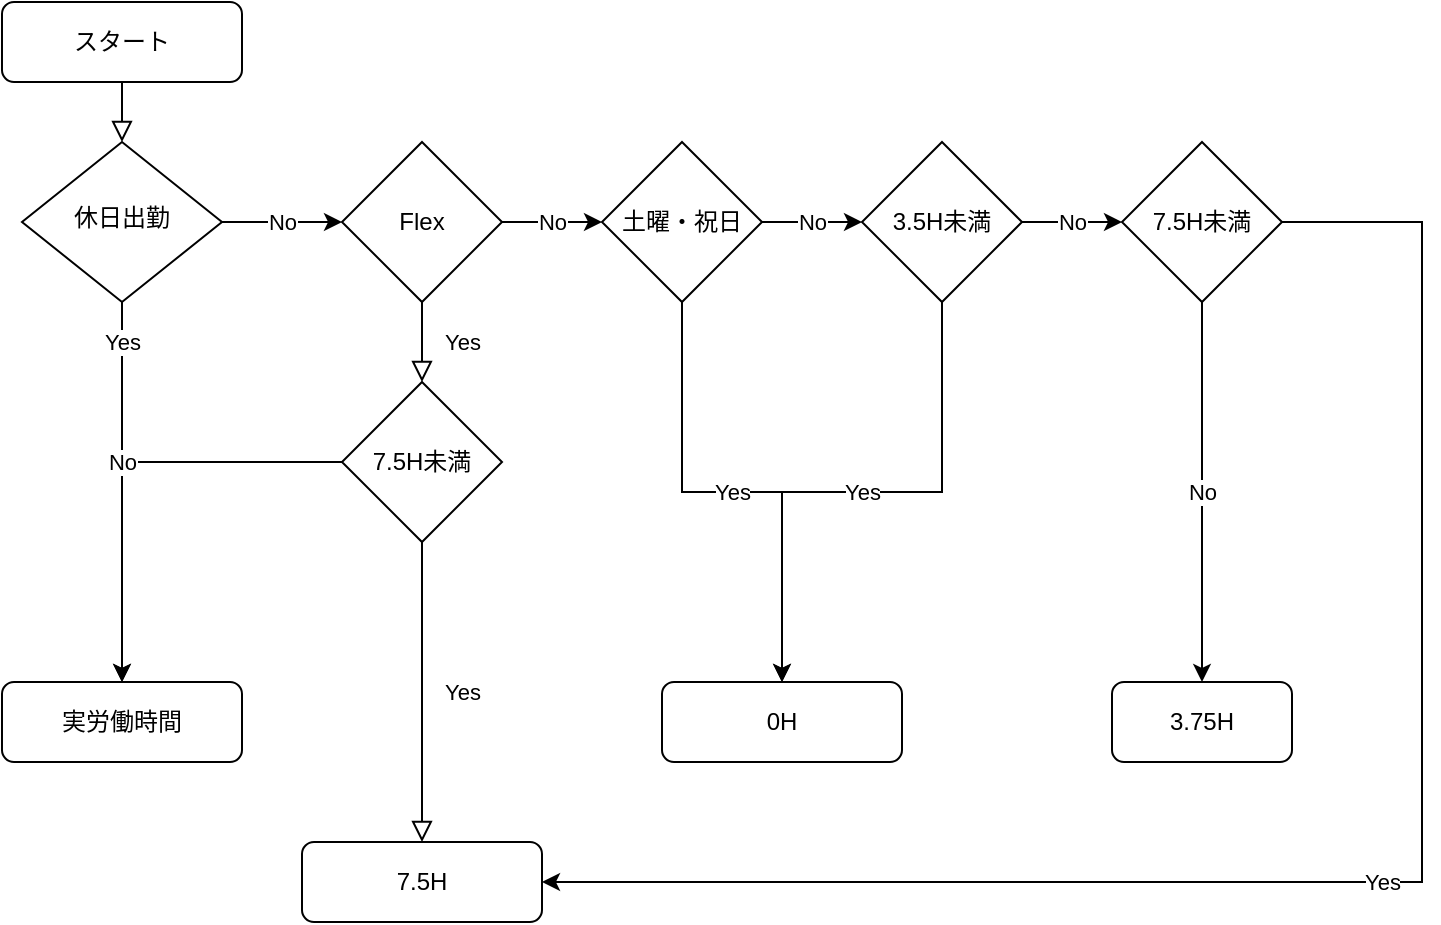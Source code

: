 <mxfile version="14.4.2" type="github">
  <diagram id="C5RBs43oDa-KdzZeNtuy" name="Page-1">
    <mxGraphModel dx="1303" dy="1149" grid="1" gridSize="10" guides="1" tooltips="1" connect="1" arrows="1" fold="1" page="1" pageScale="1" pageWidth="827" pageHeight="1169" math="0" shadow="0">
      <root>
        <mxCell id="WIyWlLk6GJQsqaUBKTNV-0" />
        <mxCell id="WIyWlLk6GJQsqaUBKTNV-1" parent="WIyWlLk6GJQsqaUBKTNV-0" />
        <mxCell id="WIyWlLk6GJQsqaUBKTNV-2" value="" style="rounded=0;html=1;jettySize=auto;orthogonalLoop=1;fontSize=11;endArrow=block;endFill=0;endSize=8;strokeWidth=1;shadow=0;labelBackgroundColor=none;edgeStyle=orthogonalEdgeStyle;" parent="WIyWlLk6GJQsqaUBKTNV-1" source="WIyWlLk6GJQsqaUBKTNV-3" target="WIyWlLk6GJQsqaUBKTNV-6" edge="1">
          <mxGeometry relative="1" as="geometry" />
        </mxCell>
        <mxCell id="WIyWlLk6GJQsqaUBKTNV-3" value="スタート" style="rounded=1;whiteSpace=wrap;html=1;fontSize=12;glass=0;strokeWidth=1;shadow=0;" parent="WIyWlLk6GJQsqaUBKTNV-1" vertex="1">
          <mxGeometry x="20" y="100" width="120" height="40" as="geometry" />
        </mxCell>
        <mxCell id="J8ktQcWIBkLLSIjZLY1t-13" value="Yes" style="edgeStyle=orthogonalEdgeStyle;rounded=0;orthogonalLoop=1;jettySize=auto;html=1;exitX=0.5;exitY=1;exitDx=0;exitDy=0;entryX=0.5;entryY=0;entryDx=0;entryDy=0;" edge="1" parent="WIyWlLk6GJQsqaUBKTNV-1" source="WIyWlLk6GJQsqaUBKTNV-6" target="WIyWlLk6GJQsqaUBKTNV-11">
          <mxGeometry x="-0.789" relative="1" as="geometry">
            <mxPoint as="offset" />
          </mxGeometry>
        </mxCell>
        <mxCell id="J8ktQcWIBkLLSIjZLY1t-14" value="No" style="edgeStyle=orthogonalEdgeStyle;rounded=0;orthogonalLoop=1;jettySize=auto;html=1;" edge="1" parent="WIyWlLk6GJQsqaUBKTNV-1" source="WIyWlLk6GJQsqaUBKTNV-6" target="J8ktQcWIBkLLSIjZLY1t-0">
          <mxGeometry relative="1" as="geometry" />
        </mxCell>
        <mxCell id="WIyWlLk6GJQsqaUBKTNV-6" value="休日出勤" style="rhombus;whiteSpace=wrap;html=1;shadow=0;fontFamily=Helvetica;fontSize=12;align=center;strokeWidth=1;spacing=6;spacingTop=-4;" parent="WIyWlLk6GJQsqaUBKTNV-1" vertex="1">
          <mxGeometry x="30" y="170" width="100" height="80" as="geometry" />
        </mxCell>
        <mxCell id="WIyWlLk6GJQsqaUBKTNV-11" value="実労働時間" style="rounded=1;whiteSpace=wrap;html=1;fontSize=12;glass=0;strokeWidth=1;shadow=0;" parent="WIyWlLk6GJQsqaUBKTNV-1" vertex="1">
          <mxGeometry x="20" y="440" width="120" height="40" as="geometry" />
        </mxCell>
        <mxCell id="J8ktQcWIBkLLSIjZLY1t-12" value="No" style="edgeStyle=orthogonalEdgeStyle;rounded=0;orthogonalLoop=1;jettySize=auto;html=1;exitX=1;exitY=0.5;exitDx=0;exitDy=0;" edge="1" parent="WIyWlLk6GJQsqaUBKTNV-1" source="J8ktQcWIBkLLSIjZLY1t-0" target="J8ktQcWIBkLLSIjZLY1t-11">
          <mxGeometry relative="1" as="geometry" />
        </mxCell>
        <mxCell id="J8ktQcWIBkLLSIjZLY1t-0" value="Flex" style="rhombus;whiteSpace=wrap;html=1;" vertex="1" parent="WIyWlLk6GJQsqaUBKTNV-1">
          <mxGeometry x="190" y="170" width="80" height="80" as="geometry" />
        </mxCell>
        <mxCell id="J8ktQcWIBkLLSIjZLY1t-4" value="Yes" style="rounded=0;html=1;jettySize=auto;orthogonalLoop=1;fontSize=11;endArrow=block;endFill=0;endSize=8;strokeWidth=1;shadow=0;labelBackgroundColor=none;edgeStyle=orthogonalEdgeStyle;entryX=0.5;entryY=0;entryDx=0;entryDy=0;exitX=0.5;exitY=1;exitDx=0;exitDy=0;" edge="1" parent="WIyWlLk6GJQsqaUBKTNV-1" source="J8ktQcWIBkLLSIjZLY1t-0" target="J8ktQcWIBkLLSIjZLY1t-6">
          <mxGeometry y="20" relative="1" as="geometry">
            <mxPoint as="offset" />
            <mxPoint x="209.5" y="270" as="sourcePoint" />
            <mxPoint x="210" y="400" as="targetPoint" />
            <Array as="points" />
          </mxGeometry>
        </mxCell>
        <mxCell id="J8ktQcWIBkLLSIjZLY1t-10" value="No" style="edgeStyle=orthogonalEdgeStyle;rounded=0;orthogonalLoop=1;jettySize=auto;html=1;exitX=0;exitY=0.5;exitDx=0;exitDy=0;entryX=0.5;entryY=0;entryDx=0;entryDy=0;" edge="1" parent="WIyWlLk6GJQsqaUBKTNV-1" source="J8ktQcWIBkLLSIjZLY1t-6" target="WIyWlLk6GJQsqaUBKTNV-11">
          <mxGeometry relative="1" as="geometry" />
        </mxCell>
        <mxCell id="J8ktQcWIBkLLSIjZLY1t-6" value="7.5H未満" style="rhombus;whiteSpace=wrap;html=1;" vertex="1" parent="WIyWlLk6GJQsqaUBKTNV-1">
          <mxGeometry x="190" y="290" width="80" height="80" as="geometry" />
        </mxCell>
        <mxCell id="J8ktQcWIBkLLSIjZLY1t-7" value="Yes" style="rounded=0;html=1;jettySize=auto;orthogonalLoop=1;fontSize=11;endArrow=block;endFill=0;endSize=8;strokeWidth=1;shadow=0;labelBackgroundColor=none;edgeStyle=orthogonalEdgeStyle;entryX=0.5;entryY=0;entryDx=0;entryDy=0;" edge="1" parent="WIyWlLk6GJQsqaUBKTNV-1" source="J8ktQcWIBkLLSIjZLY1t-6" target="J8ktQcWIBkLLSIjZLY1t-8">
          <mxGeometry y="20" relative="1" as="geometry">
            <mxPoint as="offset" />
            <mxPoint x="200" y="520" as="sourcePoint" />
            <mxPoint x="280" y="620" as="targetPoint" />
            <Array as="points" />
          </mxGeometry>
        </mxCell>
        <mxCell id="J8ktQcWIBkLLSIjZLY1t-8" value="7.5H" style="rounded=1;whiteSpace=wrap;html=1;fontSize=12;glass=0;strokeWidth=1;shadow=0;" vertex="1" parent="WIyWlLk6GJQsqaUBKTNV-1">
          <mxGeometry x="170" y="520" width="120" height="40" as="geometry" />
        </mxCell>
        <mxCell id="J8ktQcWIBkLLSIjZLY1t-16" value="No" style="edgeStyle=orthogonalEdgeStyle;rounded=0;orthogonalLoop=1;jettySize=auto;html=1;" edge="1" parent="WIyWlLk6GJQsqaUBKTNV-1" source="J8ktQcWIBkLLSIjZLY1t-11" target="J8ktQcWIBkLLSIjZLY1t-15">
          <mxGeometry relative="1" as="geometry" />
        </mxCell>
        <mxCell id="J8ktQcWIBkLLSIjZLY1t-22" value="Yes" style="edgeStyle=orthogonalEdgeStyle;rounded=0;orthogonalLoop=1;jettySize=auto;html=1;exitX=0.5;exitY=1;exitDx=0;exitDy=0;entryX=0.5;entryY=0;entryDx=0;entryDy=0;" edge="1" parent="WIyWlLk6GJQsqaUBKTNV-1" source="J8ktQcWIBkLLSIjZLY1t-11" target="J8ktQcWIBkLLSIjZLY1t-20">
          <mxGeometry relative="1" as="geometry" />
        </mxCell>
        <mxCell id="J8ktQcWIBkLLSIjZLY1t-11" value="土曜・祝日" style="rhombus;whiteSpace=wrap;html=1;" vertex="1" parent="WIyWlLk6GJQsqaUBKTNV-1">
          <mxGeometry x="320" y="170" width="80" height="80" as="geometry" />
        </mxCell>
        <mxCell id="J8ktQcWIBkLLSIjZLY1t-24" value="Yes" style="edgeStyle=orthogonalEdgeStyle;rounded=0;orthogonalLoop=1;jettySize=auto;html=1;entryX=0.5;entryY=0;entryDx=0;entryDy=0;" edge="1" parent="WIyWlLk6GJQsqaUBKTNV-1" source="J8ktQcWIBkLLSIjZLY1t-15" target="J8ktQcWIBkLLSIjZLY1t-20">
          <mxGeometry relative="1" as="geometry">
            <mxPoint x="550" y="440" as="targetPoint" />
          </mxGeometry>
        </mxCell>
        <mxCell id="J8ktQcWIBkLLSIjZLY1t-27" value="No" style="edgeStyle=orthogonalEdgeStyle;rounded=0;orthogonalLoop=1;jettySize=auto;html=1;" edge="1" parent="WIyWlLk6GJQsqaUBKTNV-1" source="J8ktQcWIBkLLSIjZLY1t-15" target="J8ktQcWIBkLLSIjZLY1t-17">
          <mxGeometry relative="1" as="geometry" />
        </mxCell>
        <mxCell id="J8ktQcWIBkLLSIjZLY1t-15" value="3.5H未満" style="rhombus;whiteSpace=wrap;html=1;" vertex="1" parent="WIyWlLk6GJQsqaUBKTNV-1">
          <mxGeometry x="450" y="170" width="80" height="80" as="geometry" />
        </mxCell>
        <mxCell id="J8ktQcWIBkLLSIjZLY1t-30" value="No" style="edgeStyle=orthogonalEdgeStyle;rounded=0;orthogonalLoop=1;jettySize=auto;html=1;entryX=0.5;entryY=0;entryDx=0;entryDy=0;" edge="1" parent="WIyWlLk6GJQsqaUBKTNV-1" source="J8ktQcWIBkLLSIjZLY1t-17" target="J8ktQcWIBkLLSIjZLY1t-29">
          <mxGeometry relative="1" as="geometry" />
        </mxCell>
        <mxCell id="J8ktQcWIBkLLSIjZLY1t-32" value="Yes" style="edgeStyle=orthogonalEdgeStyle;rounded=0;orthogonalLoop=1;jettySize=auto;html=1;entryX=1;entryY=0.5;entryDx=0;entryDy=0;" edge="1" parent="WIyWlLk6GJQsqaUBKTNV-1" source="J8ktQcWIBkLLSIjZLY1t-17" target="J8ktQcWIBkLLSIjZLY1t-8">
          <mxGeometry relative="1" as="geometry">
            <mxPoint x="735" y="440" as="targetPoint" />
            <Array as="points">
              <mxPoint x="730" y="210" />
              <mxPoint x="730" y="540" />
            </Array>
          </mxGeometry>
        </mxCell>
        <mxCell id="J8ktQcWIBkLLSIjZLY1t-17" value="7.5H未満" style="rhombus;whiteSpace=wrap;html=1;" vertex="1" parent="WIyWlLk6GJQsqaUBKTNV-1">
          <mxGeometry x="580" y="170" width="80" height="80" as="geometry" />
        </mxCell>
        <mxCell id="J8ktQcWIBkLLSIjZLY1t-20" value="0H" style="rounded=1;whiteSpace=wrap;html=1;fontSize=12;glass=0;strokeWidth=1;shadow=0;" vertex="1" parent="WIyWlLk6GJQsqaUBKTNV-1">
          <mxGeometry x="350" y="440" width="120" height="40" as="geometry" />
        </mxCell>
        <mxCell id="J8ktQcWIBkLLSIjZLY1t-29" value="3.75H" style="rounded=1;whiteSpace=wrap;html=1;fontSize=12;glass=0;strokeWidth=1;shadow=0;" vertex="1" parent="WIyWlLk6GJQsqaUBKTNV-1">
          <mxGeometry x="575" y="440" width="90" height="40" as="geometry" />
        </mxCell>
      </root>
    </mxGraphModel>
  </diagram>
</mxfile>
